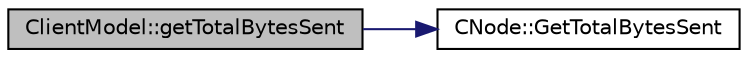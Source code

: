 digraph "ClientModel::getTotalBytesSent"
{
  edge [fontname="Helvetica",fontsize="10",labelfontname="Helvetica",labelfontsize="10"];
  node [fontname="Helvetica",fontsize="10",shape=record];
  rankdir="LR";
  Node112 [label="ClientModel::getTotalBytesSent",height=0.2,width=0.4,color="black", fillcolor="grey75", style="filled", fontcolor="black"];
  Node112 -> Node113 [color="midnightblue",fontsize="10",style="solid",fontname="Helvetica"];
  Node113 [label="CNode::GetTotalBytesSent",height=0.2,width=0.4,color="black", fillcolor="white", style="filled",URL="$class_c_node.html#af318a64e7ddad50d1e1b6fc123a5f0b9"];
}
